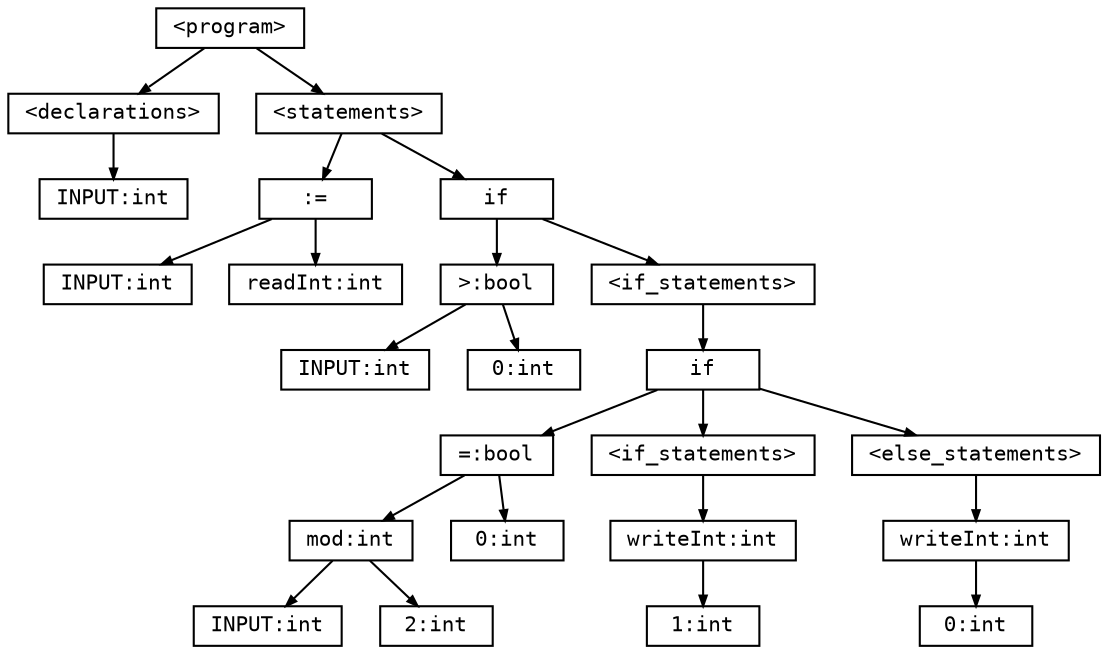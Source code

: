 digraph astgraph {
  node [shape=box, style = filled, fillcolor="white", fontsize=10, fontname="Courier", height=.09];
  ranksep=.3;
  edge [arrowsize=.5]
  node1 [label="<program>"]
  node2 [label="<declarations>"]
  node3 [label="INPUT:int"]
  node2 -> node3
  node1 -> node2
  node4 [label="<statements>"]
  node5 [label=":=", fillcolor="white"]
  node6 [label="INPUT:int"]
  node5 -> node6
  node7 [label="readInt:int"]
  node5 -> node7
  node4 -> node5
  node8 [label="if"]
  node9 [label=">:bool", fillcolor="white"]
  node10 [label="INPUT:int"]
  node9 -> node10
  node11 [label="0:int"]
  node9 -> node11
  node8 -> node9
  node12 [label="<if_statements>"]
  node13 [label="if"]
  node14 [label="=:bool", fillcolor="white"]
  node15 [label="mod:int", fillcolor="white"]
  node16 [label="INPUT:int"]
  node15 -> node16
  node17 [label="2:int"]
  node15 -> node17
  node14 -> node15
  node18 [label="0:int"]
  node14 -> node18
  node13 -> node14
  node19 [label="<if_statements>"]
  node20 [label="writeInt:int"]
  node21 [label="1:int"]
  node20 -> node21
  node19 -> node20
  node13 -> node19
  node22 [label="<else_statements>"]
  node23 [label="writeInt:int"]
  node24 [label="0:int"]
  node23 -> node24
  node22 -> node23
  node13 -> node22
  node12 -> node13
  node8 -> node12
  node4 -> node8
  node1 -> node4
}